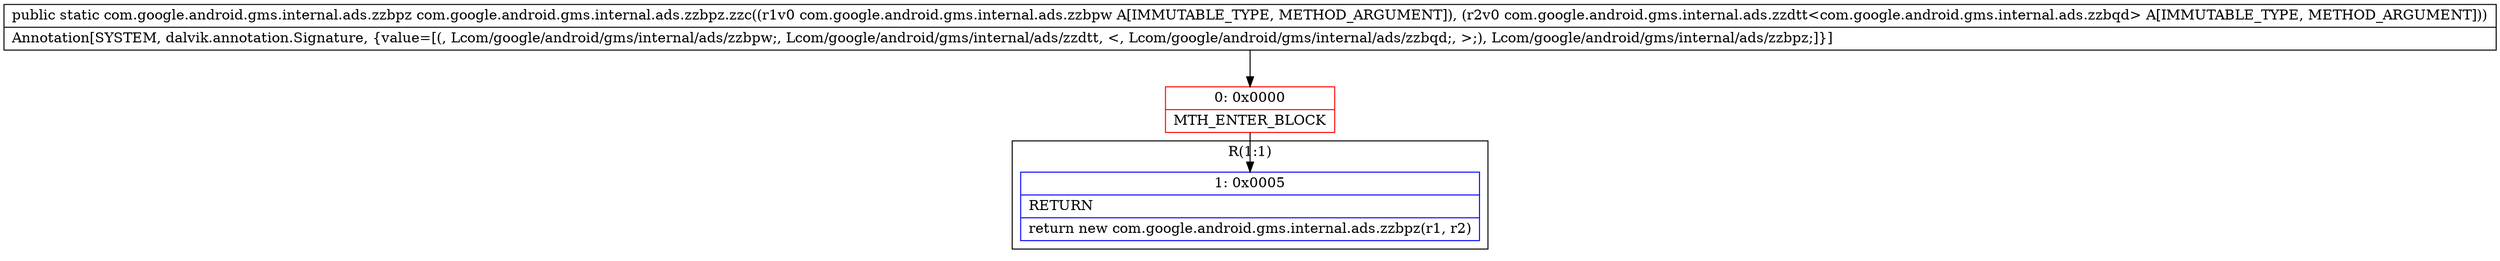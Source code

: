 digraph "CFG forcom.google.android.gms.internal.ads.zzbpz.zzc(Lcom\/google\/android\/gms\/internal\/ads\/zzbpw;Lcom\/google\/android\/gms\/internal\/ads\/zzdtt;)Lcom\/google\/android\/gms\/internal\/ads\/zzbpz;" {
subgraph cluster_Region_800565815 {
label = "R(1:1)";
node [shape=record,color=blue];
Node_1 [shape=record,label="{1\:\ 0x0005|RETURN\l|return new com.google.android.gms.internal.ads.zzbpz(r1, r2)\l}"];
}
Node_0 [shape=record,color=red,label="{0\:\ 0x0000|MTH_ENTER_BLOCK\l}"];
MethodNode[shape=record,label="{public static com.google.android.gms.internal.ads.zzbpz com.google.android.gms.internal.ads.zzbpz.zzc((r1v0 com.google.android.gms.internal.ads.zzbpw A[IMMUTABLE_TYPE, METHOD_ARGUMENT]), (r2v0 com.google.android.gms.internal.ads.zzdtt\<com.google.android.gms.internal.ads.zzbqd\> A[IMMUTABLE_TYPE, METHOD_ARGUMENT]))  | Annotation[SYSTEM, dalvik.annotation.Signature, \{value=[(, Lcom\/google\/android\/gms\/internal\/ads\/zzbpw;, Lcom\/google\/android\/gms\/internal\/ads\/zzdtt, \<, Lcom\/google\/android\/gms\/internal\/ads\/zzbqd;, \>;), Lcom\/google\/android\/gms\/internal\/ads\/zzbpz;]\}]\l}"];
MethodNode -> Node_0;
Node_0 -> Node_1;
}

